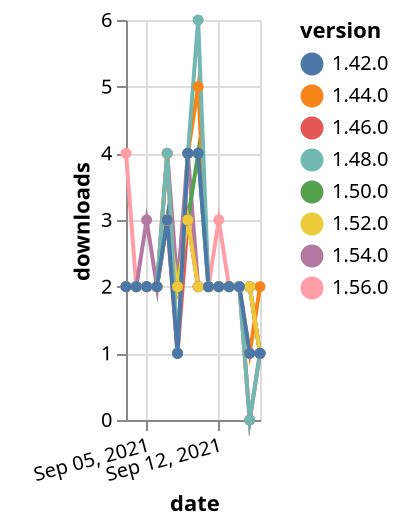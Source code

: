 {"$schema": "https://vega.github.io/schema/vega-lite/v5.json", "description": "A simple bar chart with embedded data.", "data": {"values": [{"date": "2021-09-03", "total": 219, "delta": 4, "version": "1.56.0"}, {"date": "2021-09-04", "total": 221, "delta": 2, "version": "1.56.0"}, {"date": "2021-09-05", "total": 223, "delta": 2, "version": "1.56.0"}, {"date": "2021-09-06", "total": 225, "delta": 2, "version": "1.56.0"}, {"date": "2021-09-07", "total": 228, "delta": 3, "version": "1.56.0"}, {"date": "2021-09-08", "total": 230, "delta": 2, "version": "1.56.0"}, {"date": "2021-09-09", "total": 233, "delta": 3, "version": "1.56.0"}, {"date": "2021-09-10", "total": 235, "delta": 2, "version": "1.56.0"}, {"date": "2021-09-11", "total": 237, "delta": 2, "version": "1.56.0"}, {"date": "2021-09-12", "total": 240, "delta": 3, "version": "1.56.0"}, {"date": "2021-09-13", "total": 242, "delta": 2, "version": "1.56.0"}, {"date": "2021-09-14", "total": 244, "delta": 2, "version": "1.56.0"}, {"date": "2021-09-15", "total": 246, "delta": 2, "version": "1.56.0"}, {"date": "2021-09-16", "total": 247, "delta": 1, "version": "1.56.0"}, {"date": "2021-09-03", "total": 679, "delta": 2, "version": "1.54.0"}, {"date": "2021-09-04", "total": 681, "delta": 2, "version": "1.54.0"}, {"date": "2021-09-05", "total": 684, "delta": 3, "version": "1.54.0"}, {"date": "2021-09-06", "total": 686, "delta": 2, "version": "1.54.0"}, {"date": "2021-09-07", "total": 690, "delta": 4, "version": "1.54.0"}, {"date": "2021-09-08", "total": 692, "delta": 2, "version": "1.54.0"}, {"date": "2021-09-09", "total": 696, "delta": 4, "version": "1.54.0"}, {"date": "2021-09-10", "total": 698, "delta": 2, "version": "1.54.0"}, {"date": "2021-09-11", "total": 700, "delta": 2, "version": "1.54.0"}, {"date": "2021-09-12", "total": 702, "delta": 2, "version": "1.54.0"}, {"date": "2021-09-13", "total": 704, "delta": 2, "version": "1.54.0"}, {"date": "2021-09-14", "total": 706, "delta": 2, "version": "1.54.0"}, {"date": "2021-09-15", "total": 708, "delta": 2, "version": "1.54.0"}, {"date": "2021-09-16", "total": 709, "delta": 1, "version": "1.54.0"}, {"date": "2021-09-03", "total": 1450, "delta": 2, "version": "1.50.0"}, {"date": "2021-09-04", "total": 1452, "delta": 2, "version": "1.50.0"}, {"date": "2021-09-05", "total": 1454, "delta": 2, "version": "1.50.0"}, {"date": "2021-09-06", "total": 1456, "delta": 2, "version": "1.50.0"}, {"date": "2021-09-07", "total": 1459, "delta": 3, "version": "1.50.0"}, {"date": "2021-09-08", "total": 1461, "delta": 2, "version": "1.50.0"}, {"date": "2021-09-09", "total": 1464, "delta": 3, "version": "1.50.0"}, {"date": "2021-09-10", "total": 1468, "delta": 4, "version": "1.50.0"}, {"date": "2021-09-11", "total": 1470, "delta": 2, "version": "1.50.0"}, {"date": "2021-09-12", "total": 1472, "delta": 2, "version": "1.50.0"}, {"date": "2021-09-13", "total": 1474, "delta": 2, "version": "1.50.0"}, {"date": "2021-09-14", "total": 1476, "delta": 2, "version": "1.50.0"}, {"date": "2021-09-15", "total": 1478, "delta": 2, "version": "1.50.0"}, {"date": "2021-09-16", "total": 1479, "delta": 1, "version": "1.50.0"}, {"date": "2021-09-03", "total": 2517, "delta": 2, "version": "1.44.0"}, {"date": "2021-09-04", "total": 2519, "delta": 2, "version": "1.44.0"}, {"date": "2021-09-05", "total": 2521, "delta": 2, "version": "1.44.0"}, {"date": "2021-09-06", "total": 2523, "delta": 2, "version": "1.44.0"}, {"date": "2021-09-07", "total": 2527, "delta": 4, "version": "1.44.0"}, {"date": "2021-09-08", "total": 2528, "delta": 1, "version": "1.44.0"}, {"date": "2021-09-09", "total": 2532, "delta": 4, "version": "1.44.0"}, {"date": "2021-09-10", "total": 2537, "delta": 5, "version": "1.44.0"}, {"date": "2021-09-11", "total": 2539, "delta": 2, "version": "1.44.0"}, {"date": "2021-09-12", "total": 2541, "delta": 2, "version": "1.44.0"}, {"date": "2021-09-13", "total": 2543, "delta": 2, "version": "1.44.0"}, {"date": "2021-09-14", "total": 2545, "delta": 2, "version": "1.44.0"}, {"date": "2021-09-15", "total": 2546, "delta": 1, "version": "1.44.0"}, {"date": "2021-09-16", "total": 2548, "delta": 2, "version": "1.44.0"}, {"date": "2021-09-03", "total": 2030, "delta": 2, "version": "1.46.0"}, {"date": "2021-09-04", "total": 2032, "delta": 2, "version": "1.46.0"}, {"date": "2021-09-05", "total": 2034, "delta": 2, "version": "1.46.0"}, {"date": "2021-09-06", "total": 2036, "delta": 2, "version": "1.46.0"}, {"date": "2021-09-07", "total": 2039, "delta": 3, "version": "1.46.0"}, {"date": "2021-09-08", "total": 2040, "delta": 1, "version": "1.46.0"}, {"date": "2021-09-09", "total": 2043, "delta": 3, "version": "1.46.0"}, {"date": "2021-09-10", "total": 2045, "delta": 2, "version": "1.46.0"}, {"date": "2021-09-11", "total": 2047, "delta": 2, "version": "1.46.0"}, {"date": "2021-09-12", "total": 2049, "delta": 2, "version": "1.46.0"}, {"date": "2021-09-13", "total": 2051, "delta": 2, "version": "1.46.0"}, {"date": "2021-09-14", "total": 2053, "delta": 2, "version": "1.46.0"}, {"date": "2021-09-15", "total": 2053, "delta": 0, "version": "1.46.0"}, {"date": "2021-09-16", "total": 2054, "delta": 1, "version": "1.46.0"}, {"date": "2021-09-03", "total": 997, "delta": 2, "version": "1.52.0"}, {"date": "2021-09-04", "total": 999, "delta": 2, "version": "1.52.0"}, {"date": "2021-09-05", "total": 1001, "delta": 2, "version": "1.52.0"}, {"date": "2021-09-06", "total": 1003, "delta": 2, "version": "1.52.0"}, {"date": "2021-09-07", "total": 1006, "delta": 3, "version": "1.52.0"}, {"date": "2021-09-08", "total": 1008, "delta": 2, "version": "1.52.0"}, {"date": "2021-09-09", "total": 1011, "delta": 3, "version": "1.52.0"}, {"date": "2021-09-10", "total": 1013, "delta": 2, "version": "1.52.0"}, {"date": "2021-09-11", "total": 1015, "delta": 2, "version": "1.52.0"}, {"date": "2021-09-12", "total": 1017, "delta": 2, "version": "1.52.0"}, {"date": "2021-09-13", "total": 1019, "delta": 2, "version": "1.52.0"}, {"date": "2021-09-14", "total": 1021, "delta": 2, "version": "1.52.0"}, {"date": "2021-09-15", "total": 1023, "delta": 2, "version": "1.52.0"}, {"date": "2021-09-16", "total": 1024, "delta": 1, "version": "1.52.0"}, {"date": "2021-09-03", "total": 1926, "delta": 2, "version": "1.48.0"}, {"date": "2021-09-04", "total": 1928, "delta": 2, "version": "1.48.0"}, {"date": "2021-09-05", "total": 1930, "delta": 2, "version": "1.48.0"}, {"date": "2021-09-06", "total": 1932, "delta": 2, "version": "1.48.0"}, {"date": "2021-09-07", "total": 1936, "delta": 4, "version": "1.48.0"}, {"date": "2021-09-08", "total": 1937, "delta": 1, "version": "1.48.0"}, {"date": "2021-09-09", "total": 1941, "delta": 4, "version": "1.48.0"}, {"date": "2021-09-10", "total": 1947, "delta": 6, "version": "1.48.0"}, {"date": "2021-09-11", "total": 1949, "delta": 2, "version": "1.48.0"}, {"date": "2021-09-12", "total": 1951, "delta": 2, "version": "1.48.0"}, {"date": "2021-09-13", "total": 1953, "delta": 2, "version": "1.48.0"}, {"date": "2021-09-14", "total": 1955, "delta": 2, "version": "1.48.0"}, {"date": "2021-09-15", "total": 1955, "delta": 0, "version": "1.48.0"}, {"date": "2021-09-16", "total": 1956, "delta": 1, "version": "1.48.0"}, {"date": "2021-09-03", "total": 2344, "delta": 2, "version": "1.42.0"}, {"date": "2021-09-04", "total": 2346, "delta": 2, "version": "1.42.0"}, {"date": "2021-09-05", "total": 2348, "delta": 2, "version": "1.42.0"}, {"date": "2021-09-06", "total": 2350, "delta": 2, "version": "1.42.0"}, {"date": "2021-09-07", "total": 2353, "delta": 3, "version": "1.42.0"}, {"date": "2021-09-08", "total": 2354, "delta": 1, "version": "1.42.0"}, {"date": "2021-09-09", "total": 2358, "delta": 4, "version": "1.42.0"}, {"date": "2021-09-10", "total": 2362, "delta": 4, "version": "1.42.0"}, {"date": "2021-09-11", "total": 2364, "delta": 2, "version": "1.42.0"}, {"date": "2021-09-12", "total": 2366, "delta": 2, "version": "1.42.0"}, {"date": "2021-09-13", "total": 2368, "delta": 2, "version": "1.42.0"}, {"date": "2021-09-14", "total": 2370, "delta": 2, "version": "1.42.0"}, {"date": "2021-09-15", "total": 2371, "delta": 1, "version": "1.42.0"}, {"date": "2021-09-16", "total": 2372, "delta": 1, "version": "1.42.0"}]}, "width": "container", "mark": {"type": "line", "point": {"filled": true}}, "encoding": {"x": {"field": "date", "type": "temporal", "timeUnit": "yearmonthdate", "title": "date", "axis": {"labelAngle": -15}}, "y": {"field": "delta", "type": "quantitative", "title": "downloads"}, "color": {"field": "version", "type": "nominal"}, "tooltip": {"field": "delta"}}}